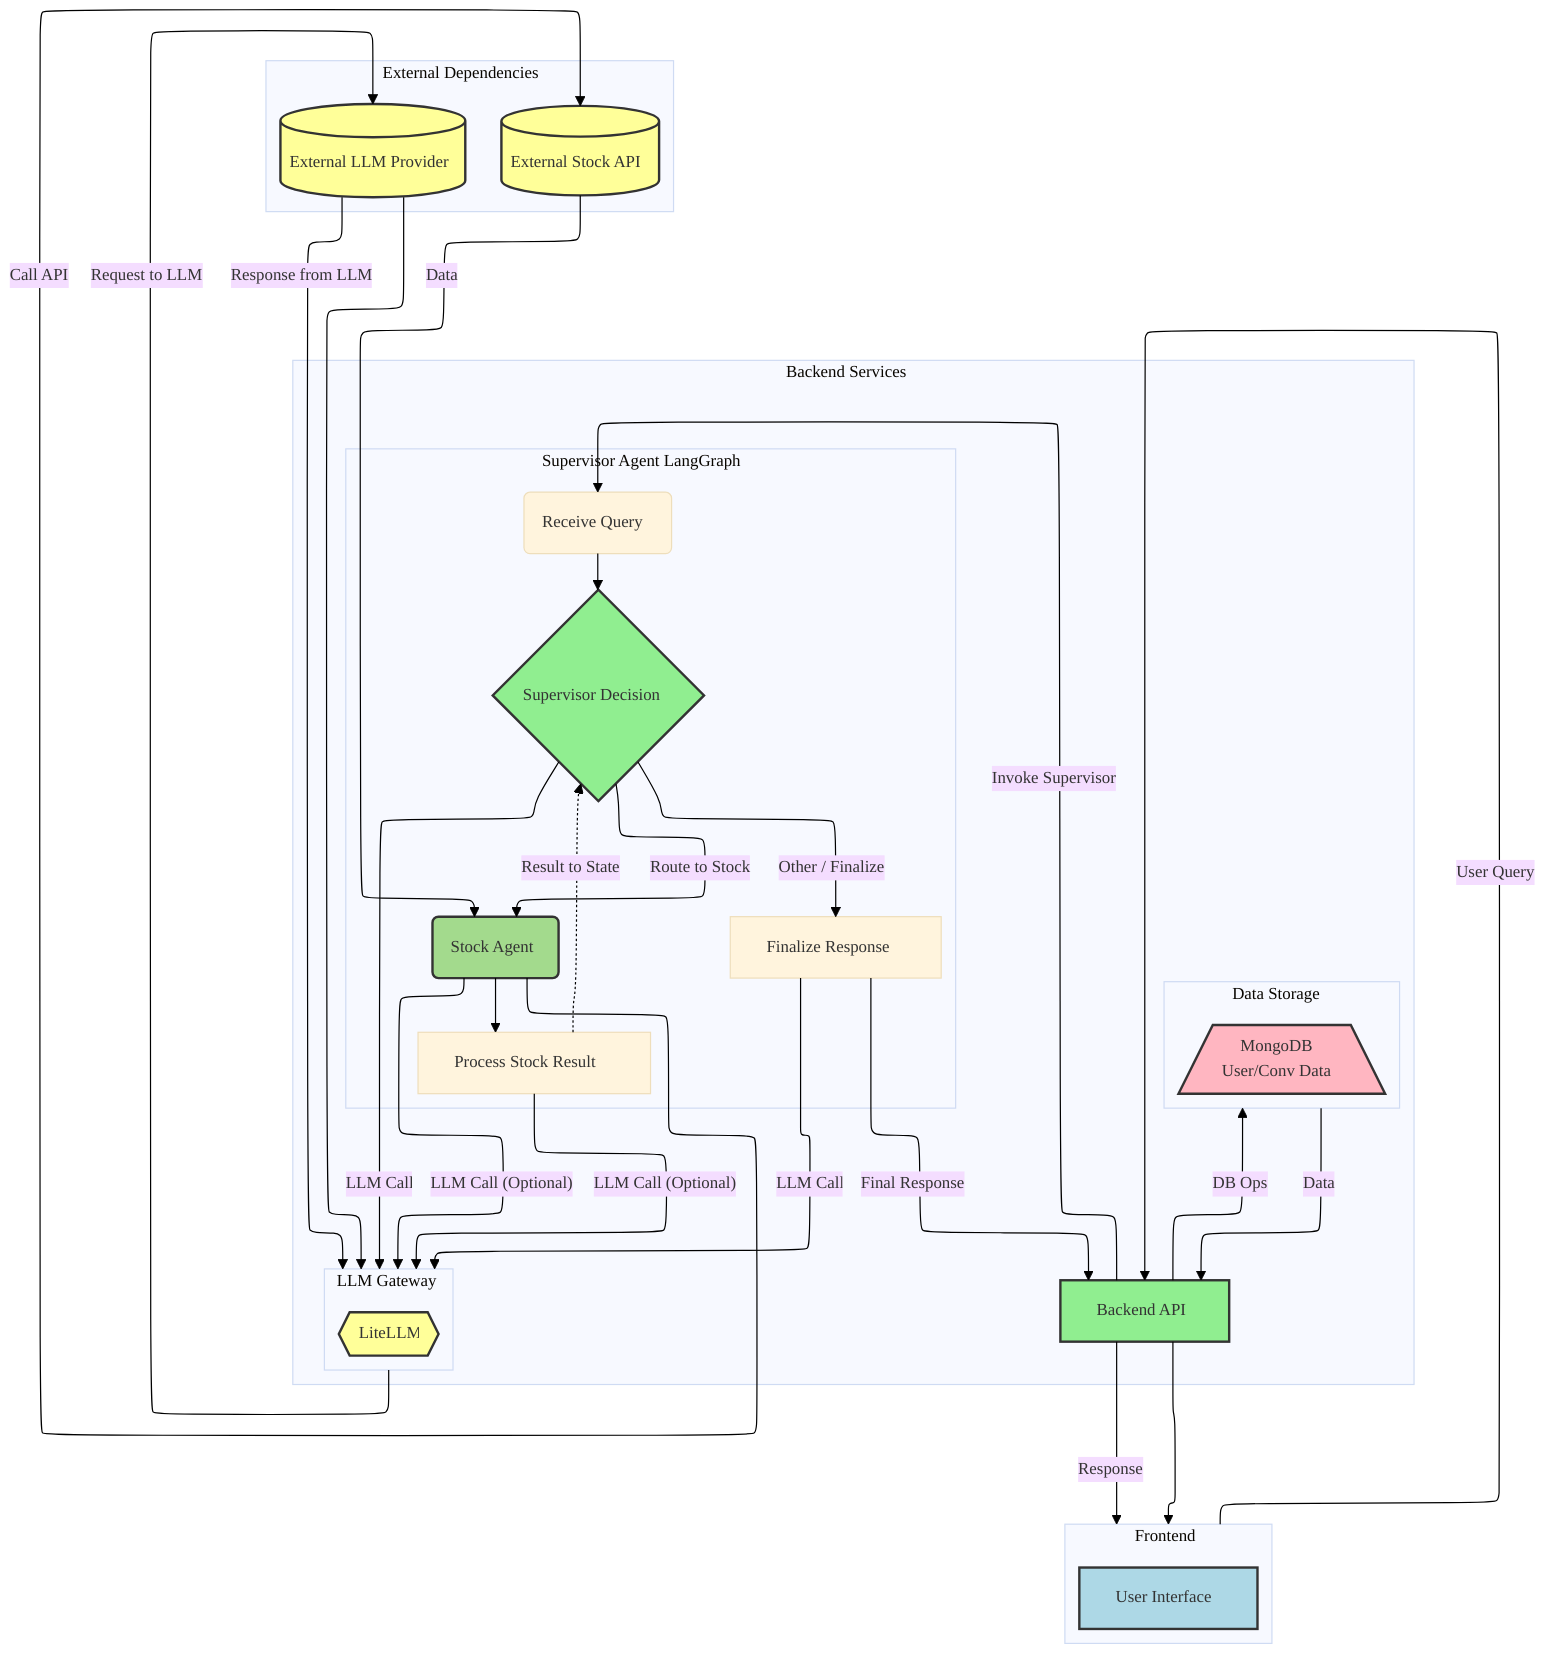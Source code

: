 ---
config:
  layout: elk
  look: classic
  theme: base
  themeVariables:
    fontFamily:  'Arial, sans-serif'
    fontSize: 14px
    lineColor: '#000000'
---
flowchart TD

    %% Define Custom Styles
    classDef uiStyle fill:#ADD8E6,stroke:#333,stroke-width:2px;
    %% Backend and Supervisor color
    classDef backendStyle fill:#90EE90,stroke:#333,stroke-width:2px;
    %% Specialized Agent color
    classDef agentStyle fill:#A3DA8D,stroke:#333,stroke-width:2px;
    classDef dbStyle fill:#FFB6C1,stroke:#333,stroke-width:2px;
    classDef externalStyle fill:#FFFF99,stroke:#333,stroke-width:2px;
    %% Tools/Resources color
    classDef resourceStyle fill:#FFB6C1,stroke:#333,stroke-width:2px;

    %% Define Nodes and Subgraphs with IDs and Titles

    subgraph FE[Frontend]
        direction TB
        UI[User Interface]:::uiStyle
    end

    %% Backend Services contains the core application logic
    subgraph BS[Backend Services]
        direction TB
        BackendAPI[Backend API]:::backendStyle

        %% Main LangGraph orchestrated by the Supervisor
        subgraph SupervisorGraph[Supervisor Agent LangGraph]
            direction TB
            Input(Receive Query)
            %% Supervisor Node decides routing
            SupervisorNode{Supervisor Decision}:::backendStyle
            %% First Specialized Agent Node (e.g., Stock Agent)
            StockAgentNode(Stock Agent):::agentStyle
            %% Node to process results from the specialized agent
            ProcessStockResult[Process Stock Result]
            %% Node to finalize the response before sending back
            FinalizeResponse[Finalize Response]
        end

        %% LLM Gateway for abstracting LLM calls
        subgraph LG[LLM Gateway]
            direction TB
            %% LiteLLM component
            LiteLLMGateway{{LiteLLM}}:::externalStyle
        end

        %% Data Storage for user and conversation data
        subgraph DS[Data Storage]
             direction TB
             %% User and Conversation History Data in MongoDB
             MongoDB[/MongoDB<br>User/Conv Data\]:::dbStyle
        end
    end

    %% External APIs and services
    subgraph ED[External Dependencies]
        direction TB
        %% External LLM Provider
        ExternalLLM[(External LLM Provider)]:::externalStyle
        %% Stock API used by the Stock Agent
        StockAPI[(External Stock API)]:::externalStyle
    end

    %% Define Flow (Edges)

    %% Backend API sends response back to Frontend
    BackendAPI -- "Response" --> FE;
    
    %% Frontend sends queries to Backend API
    FE -- "User Query" --> BackendAPI;

    %% Backend API invokes the Supervisor LangGraph
    BackendAPI -- "Invoke Supervisor" --> Input;
    BackendAPI-->FE
    %% Flow within Supervisor LangGraph
    Input --> SupervisorNode;

    %% Supervisor routes to the First Specialized Agent (Stock Agent)
    SupervisorNode -- "Route to Stock" --> StockAgentNode;
    %% Simplified: Supervisor can also finalize directly for simple queries in this phase
    SupervisorNode -- "Other / Finalize" --> FinalizeResponse;


    %% Specialized Agent performs task and returns to Supervisor flow (conceptual return via state update)
    %% Agent performs task, maybe processes internally
    StockAgentNode --> ProcessStockResult;
    %% Result is available for Supervisor
    ProcessStockResult -. "Result to State" .-> SupervisorNode;


    %% Specialized Agent interacts with its tools
    %% Stock Agent calls the external Stock API
    StockAgentNode -- "Call API" --> StockAPI;
    %% Agent gets data from the tool
    StockAPI -- "Data" --> StockAgentNode;


    %% LLM interactions (via Gateway)
    %% Supervisor might use LLM for routing decisions
    SupervisorNode -- "LLM Call" --> LG;
    %% Specialized Agents might use LLM internally (e.g., for processing or tool use)
    StockAgentNode -- "LLM Call (Optional)" --> LG;
    ProcessStockResult -- "LLM Call (Optional)" --> LG;
    %% Final response generation uses LLM via the Gateway
    FinalizeResponse -- "LLM Call" --> LG;


    %% LiteLLM Gateway interacts with the External LLM Provider
    LG -- "Request to LLM" --> ExternalLLM;
    ExternalLLM -- "Response from LLM" --> LG;
    ExternalLLM  --> LG;

    %% Backend API interacts with Data Storage for user/conv data
    BackendAPI -- "DB Ops" --> DS;
    DS -- "Data" --> BackendAPI;

    %% Final response path from Supervisor LangGraph back to Backend API
    FinalizeResponse -- "Final Response" --> BackendAPI;


    %% Apply curved lines using 'basis' interpolation for smooth flow
    %% linkStyle default interpolate basis;